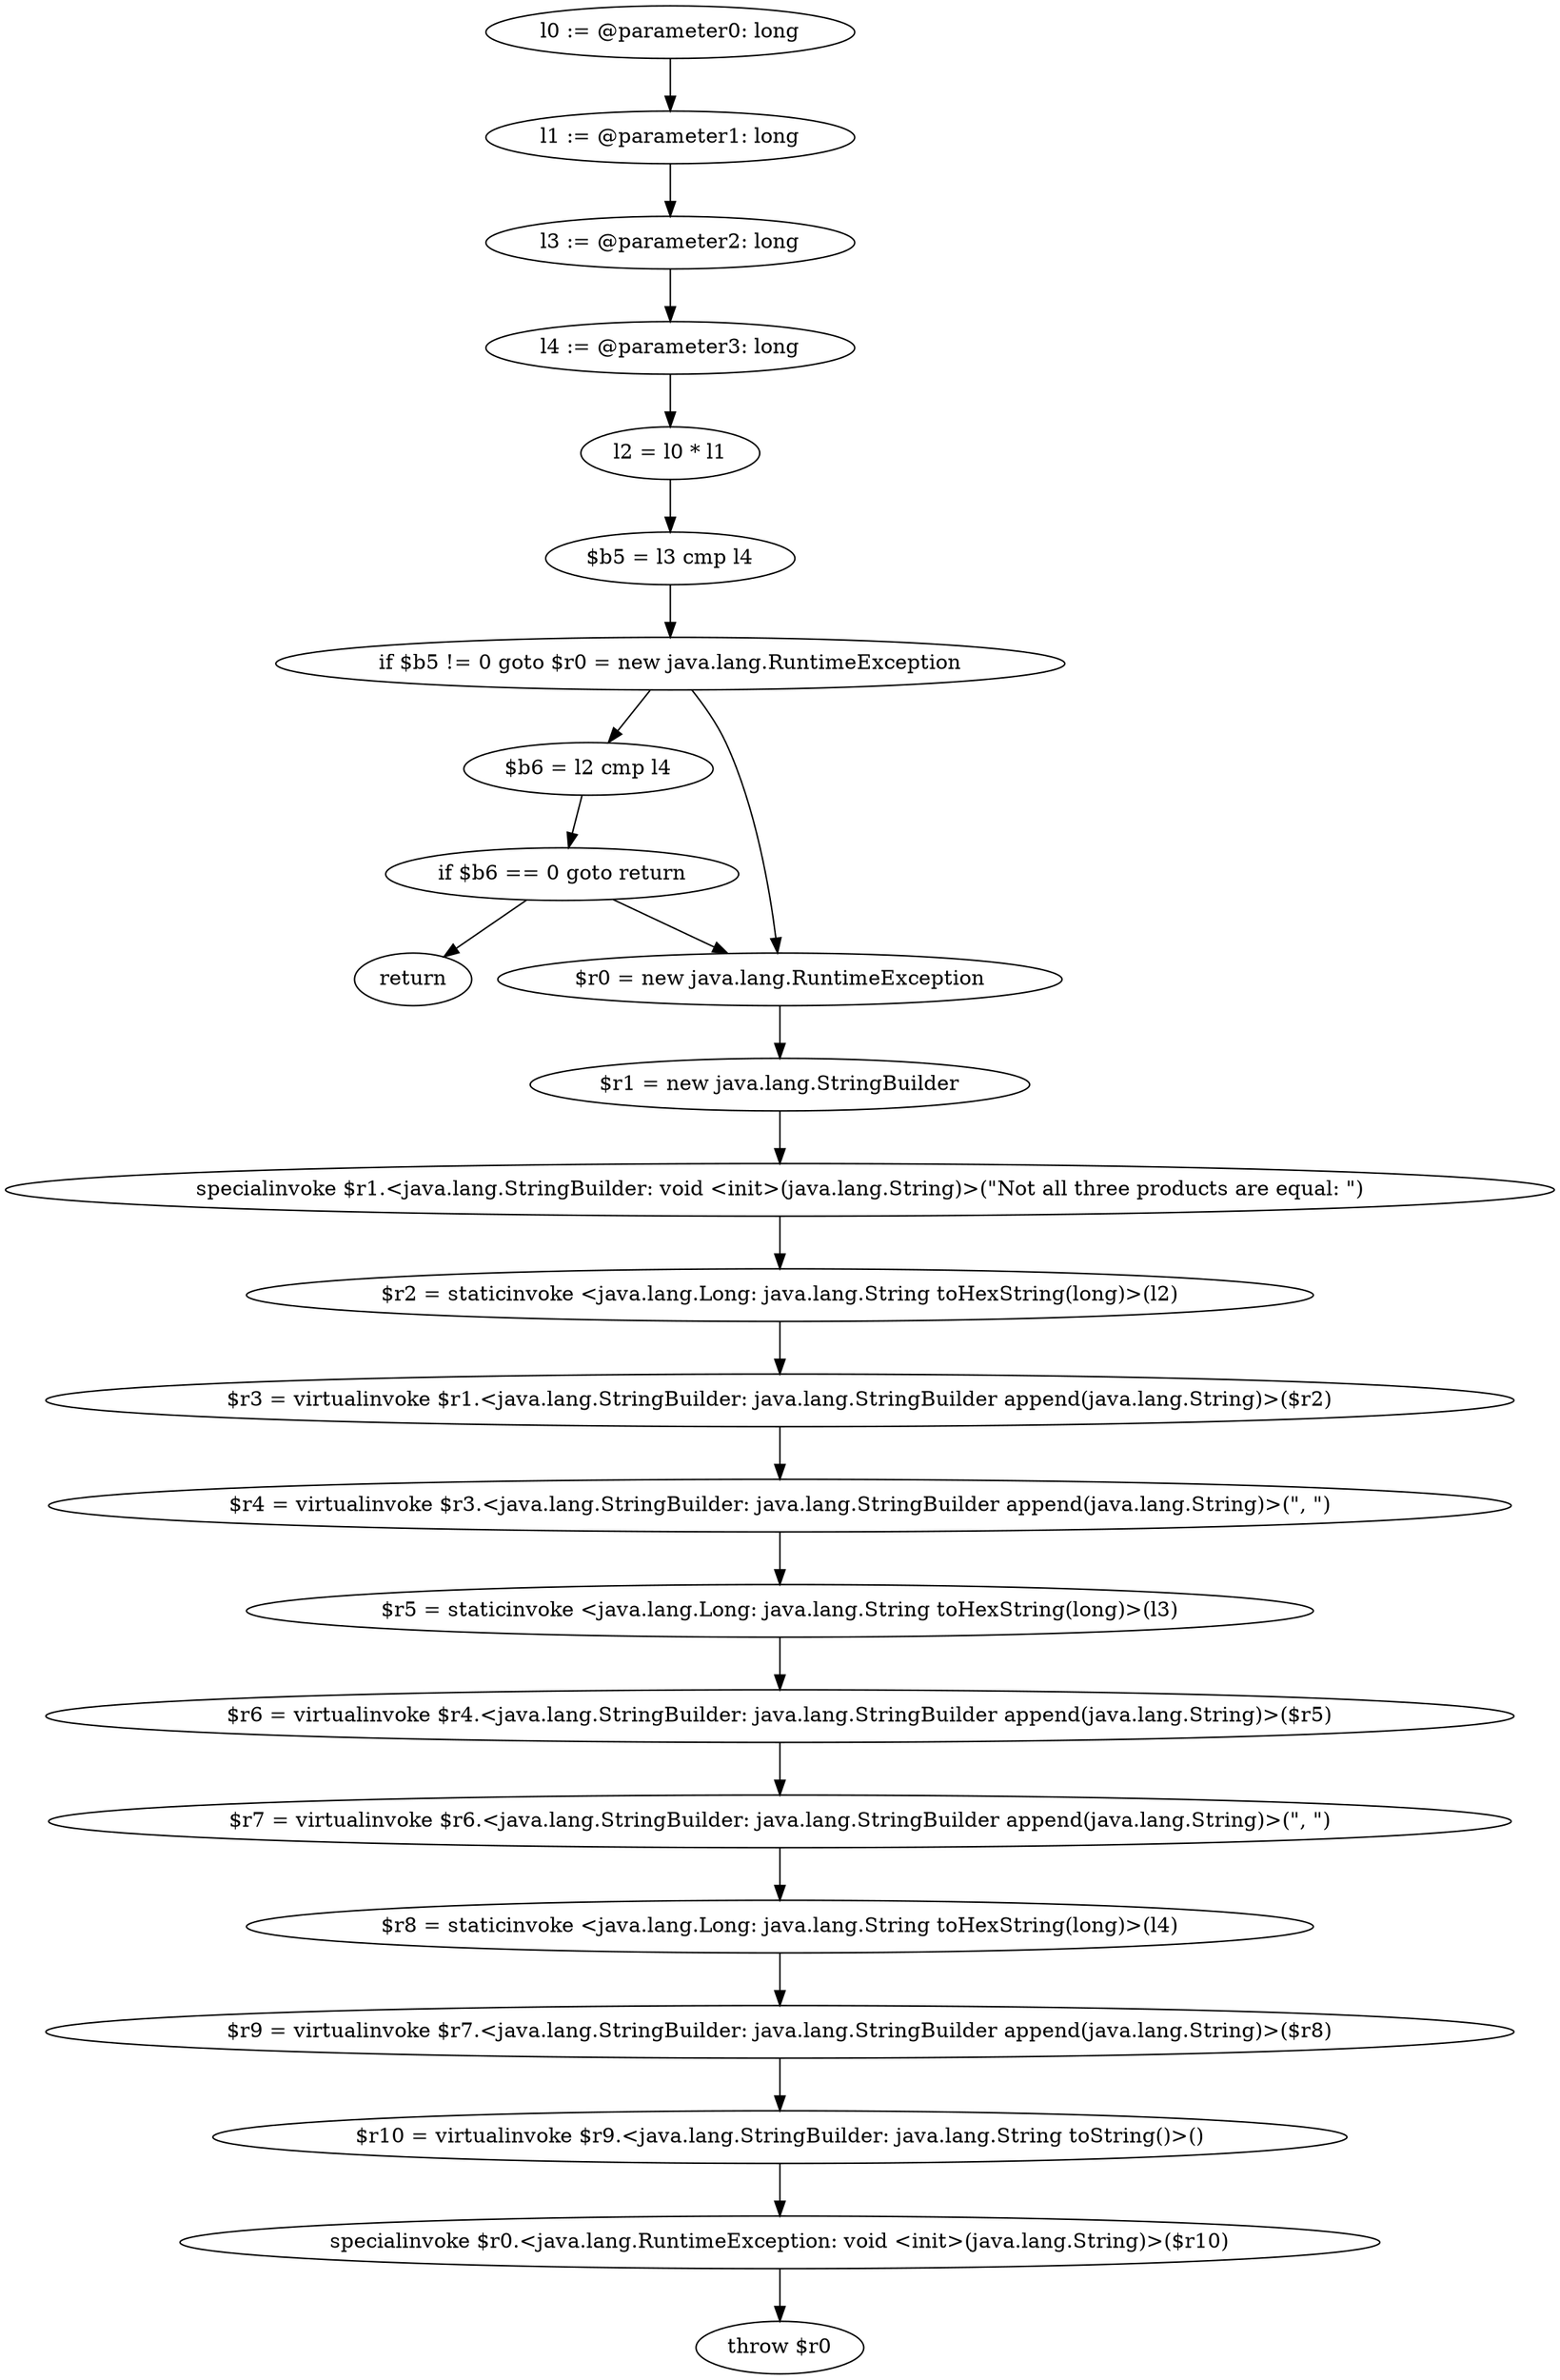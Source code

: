 digraph "unitGraph" {
    "l0 := @parameter0: long"
    "l1 := @parameter1: long"
    "l3 := @parameter2: long"
    "l4 := @parameter3: long"
    "l2 = l0 * l1"
    "$b5 = l3 cmp l4"
    "if $b5 != 0 goto $r0 = new java.lang.RuntimeException"
    "$b6 = l2 cmp l4"
    "if $b6 == 0 goto return"
    "$r0 = new java.lang.RuntimeException"
    "$r1 = new java.lang.StringBuilder"
    "specialinvoke $r1.<java.lang.StringBuilder: void <init>(java.lang.String)>(\"Not all three products are equal: \")"
    "$r2 = staticinvoke <java.lang.Long: java.lang.String toHexString(long)>(l2)"
    "$r3 = virtualinvoke $r1.<java.lang.StringBuilder: java.lang.StringBuilder append(java.lang.String)>($r2)"
    "$r4 = virtualinvoke $r3.<java.lang.StringBuilder: java.lang.StringBuilder append(java.lang.String)>(\", \")"
    "$r5 = staticinvoke <java.lang.Long: java.lang.String toHexString(long)>(l3)"
    "$r6 = virtualinvoke $r4.<java.lang.StringBuilder: java.lang.StringBuilder append(java.lang.String)>($r5)"
    "$r7 = virtualinvoke $r6.<java.lang.StringBuilder: java.lang.StringBuilder append(java.lang.String)>(\", \")"
    "$r8 = staticinvoke <java.lang.Long: java.lang.String toHexString(long)>(l4)"
    "$r9 = virtualinvoke $r7.<java.lang.StringBuilder: java.lang.StringBuilder append(java.lang.String)>($r8)"
    "$r10 = virtualinvoke $r9.<java.lang.StringBuilder: java.lang.String toString()>()"
    "specialinvoke $r0.<java.lang.RuntimeException: void <init>(java.lang.String)>($r10)"
    "throw $r0"
    "return"
    "l0 := @parameter0: long"->"l1 := @parameter1: long";
    "l1 := @parameter1: long"->"l3 := @parameter2: long";
    "l3 := @parameter2: long"->"l4 := @parameter3: long";
    "l4 := @parameter3: long"->"l2 = l0 * l1";
    "l2 = l0 * l1"->"$b5 = l3 cmp l4";
    "$b5 = l3 cmp l4"->"if $b5 != 0 goto $r0 = new java.lang.RuntimeException";
    "if $b5 != 0 goto $r0 = new java.lang.RuntimeException"->"$b6 = l2 cmp l4";
    "if $b5 != 0 goto $r0 = new java.lang.RuntimeException"->"$r0 = new java.lang.RuntimeException";
    "$b6 = l2 cmp l4"->"if $b6 == 0 goto return";
    "if $b6 == 0 goto return"->"$r0 = new java.lang.RuntimeException";
    "if $b6 == 0 goto return"->"return";
    "$r0 = new java.lang.RuntimeException"->"$r1 = new java.lang.StringBuilder";
    "$r1 = new java.lang.StringBuilder"->"specialinvoke $r1.<java.lang.StringBuilder: void <init>(java.lang.String)>(\"Not all three products are equal: \")";
    "specialinvoke $r1.<java.lang.StringBuilder: void <init>(java.lang.String)>(\"Not all three products are equal: \")"->"$r2 = staticinvoke <java.lang.Long: java.lang.String toHexString(long)>(l2)";
    "$r2 = staticinvoke <java.lang.Long: java.lang.String toHexString(long)>(l2)"->"$r3 = virtualinvoke $r1.<java.lang.StringBuilder: java.lang.StringBuilder append(java.lang.String)>($r2)";
    "$r3 = virtualinvoke $r1.<java.lang.StringBuilder: java.lang.StringBuilder append(java.lang.String)>($r2)"->"$r4 = virtualinvoke $r3.<java.lang.StringBuilder: java.lang.StringBuilder append(java.lang.String)>(\", \")";
    "$r4 = virtualinvoke $r3.<java.lang.StringBuilder: java.lang.StringBuilder append(java.lang.String)>(\", \")"->"$r5 = staticinvoke <java.lang.Long: java.lang.String toHexString(long)>(l3)";
    "$r5 = staticinvoke <java.lang.Long: java.lang.String toHexString(long)>(l3)"->"$r6 = virtualinvoke $r4.<java.lang.StringBuilder: java.lang.StringBuilder append(java.lang.String)>($r5)";
    "$r6 = virtualinvoke $r4.<java.lang.StringBuilder: java.lang.StringBuilder append(java.lang.String)>($r5)"->"$r7 = virtualinvoke $r6.<java.lang.StringBuilder: java.lang.StringBuilder append(java.lang.String)>(\", \")";
    "$r7 = virtualinvoke $r6.<java.lang.StringBuilder: java.lang.StringBuilder append(java.lang.String)>(\", \")"->"$r8 = staticinvoke <java.lang.Long: java.lang.String toHexString(long)>(l4)";
    "$r8 = staticinvoke <java.lang.Long: java.lang.String toHexString(long)>(l4)"->"$r9 = virtualinvoke $r7.<java.lang.StringBuilder: java.lang.StringBuilder append(java.lang.String)>($r8)";
    "$r9 = virtualinvoke $r7.<java.lang.StringBuilder: java.lang.StringBuilder append(java.lang.String)>($r8)"->"$r10 = virtualinvoke $r9.<java.lang.StringBuilder: java.lang.String toString()>()";
    "$r10 = virtualinvoke $r9.<java.lang.StringBuilder: java.lang.String toString()>()"->"specialinvoke $r0.<java.lang.RuntimeException: void <init>(java.lang.String)>($r10)";
    "specialinvoke $r0.<java.lang.RuntimeException: void <init>(java.lang.String)>($r10)"->"throw $r0";
}
